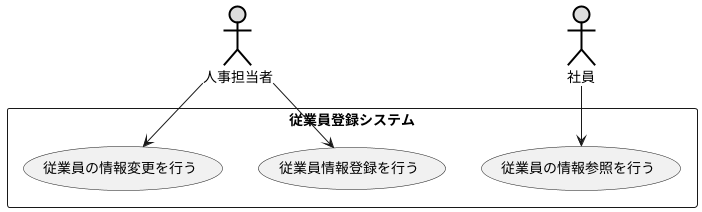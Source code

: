@startuml ユースケース図
' left to right direction

     actor 人事担当者 as u1 #DDDDDD;line:black;line.bold;
     actor 社員 as u2 #DDDDDD;line:black;line.bold;


rectangle 従業員登録システム {
usecase 従業員情報登録を行う as a1

usecase 従業員の情報変更を行う as a2
usecase 従業員の情報参照を行う as a3
}

u1-->a1
u1-->a2
u2-->a3

@enduml
